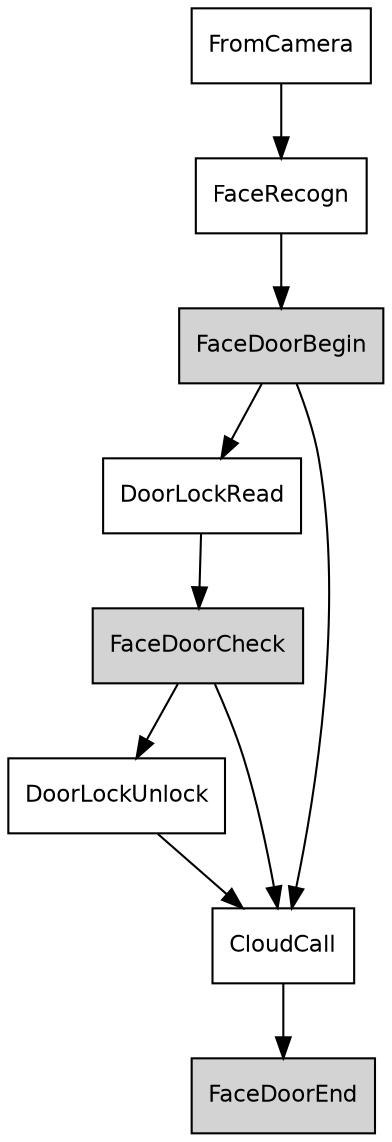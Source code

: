 /*
 * Homepad application graph: FaceDoorApp
 */

digraph {

	graph [fontname = "helvetica"];
	node [fontname = "helvetica" fontsize=11 shape = box];
	edge [fontname = "helvetica" fontsize=9];

	1 [label="FromCamera"];
	2 [label="FaceRecogn"];
	3 [label="FaceDoorBegin" style=filled];
	4 [label="DoorLockRead"];
	5 [label="FaceDoorCheck" style=filled];
	6 [label="DoorLockUnlock"];
	7 [label="CloudCall"];
	8 [label="FaceDoorEnd" style=filled];

	1 -> 2;
	2 -> 3;
	3 -> 4;
	3 -> 7;
	4 -> 5;
	5 -> 6;
	5 -> 7;
	6 -> 7;
	7 -> 8;

}
